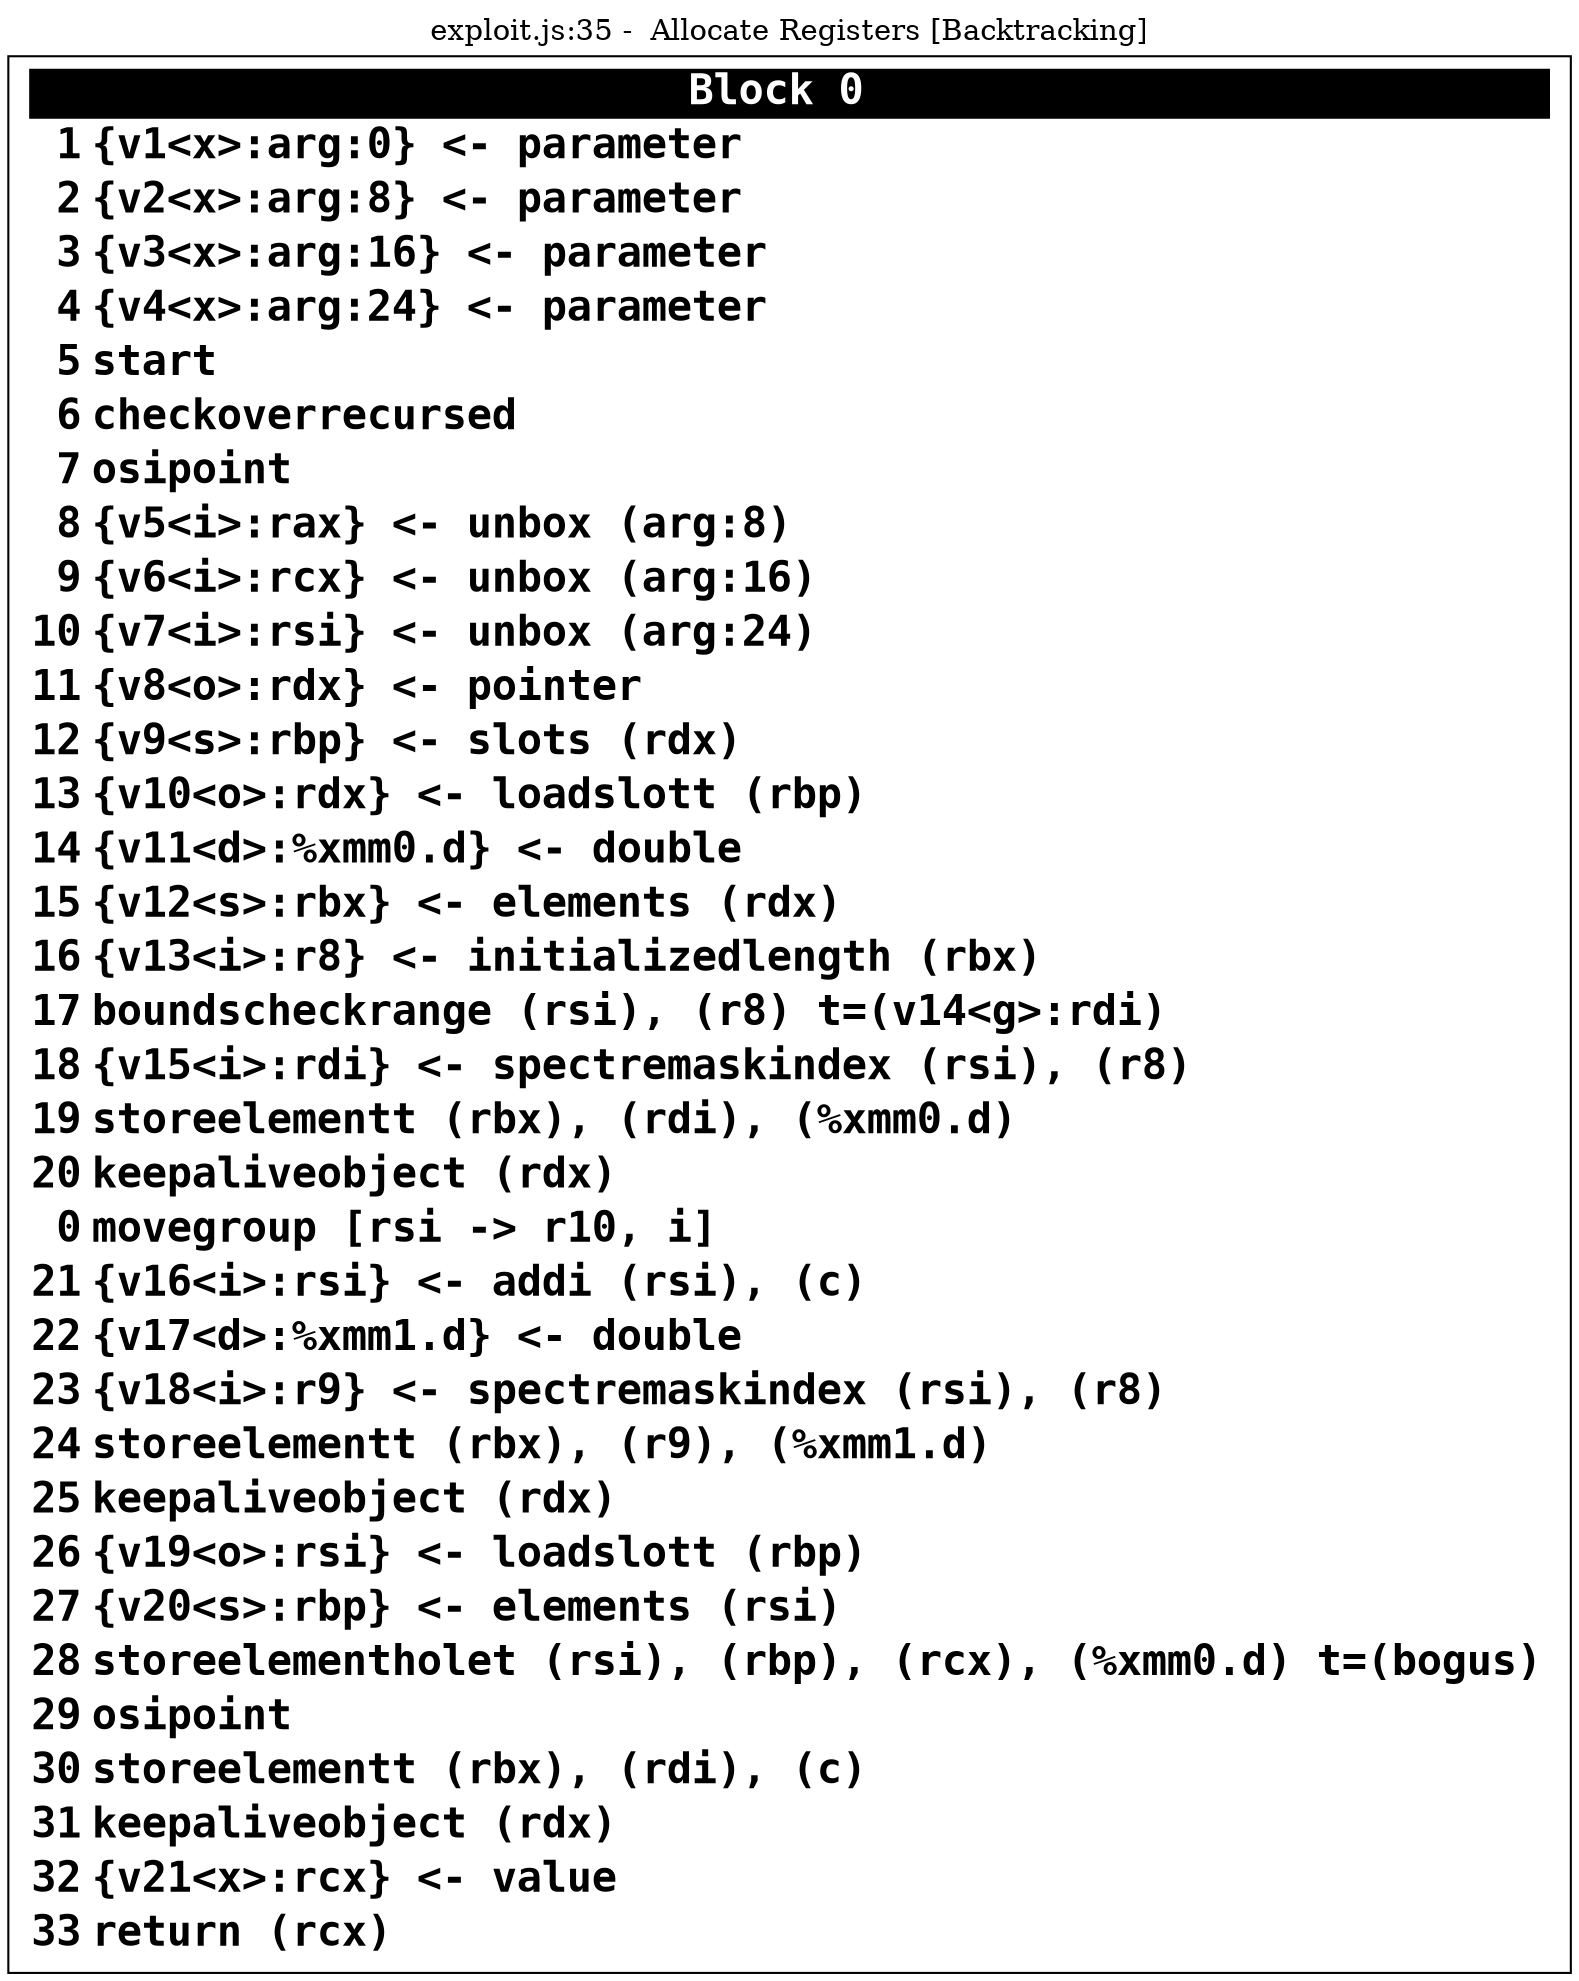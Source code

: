 digraph {
labelloc = t;
labelfontsize = 30;
label = "exploit.js:35 -  Allocate Registers [Backtracking]";
  rankdir=TB
  splines=true

  "Block0" [ shape=box fontsize=20 fontname="Consolas Bold" label=<<table border="0" cellborder="0" cellpadding="1"><tr><td align="center" bgcolor="black" colspan="3"><font color="white">Block 0 </font></td></tr><tr><td align="right" port="i1">1</td><td align="left">{v1&lt;x&gt;:arg:0} &lt;- parameter</td></tr><tr><td align="right" port="i2">2</td><td align="left">{v2&lt;x&gt;:arg:8} &lt;- parameter</td></tr><tr><td align="right" port="i3">3</td><td align="left">{v3&lt;x&gt;:arg:16} &lt;- parameter</td></tr><tr><td align="right" port="i4">4</td><td align="left">{v4&lt;x&gt;:arg:24} &lt;- parameter</td></tr><tr><td align="right" port="i5">5</td><td align="left">start</td></tr><tr><td align="right" port="i6">6</td><td align="left">checkoverrecursed</td></tr><tr><td align="right" port="i7">7</td><td align="left">osipoint</td></tr><tr><td align="right" port="i8">8</td><td align="left">{v5&lt;i&gt;:rax} &lt;- unbox (arg:8)</td></tr><tr><td align="right" port="i9">9</td><td align="left">{v6&lt;i&gt;:rcx} &lt;- unbox (arg:16)</td></tr><tr><td align="right" port="i10">10</td><td align="left">{v7&lt;i&gt;:rsi} &lt;- unbox (arg:24)</td></tr><tr><td align="right" port="i11">11</td><td align="left">{v8&lt;o&gt;:rdx} &lt;- pointer</td></tr><tr><td align="right" port="i12">12</td><td align="left">{v9&lt;s&gt;:rbp} &lt;- slots (rdx)</td></tr><tr><td align="right" port="i13">13</td><td align="left">{v10&lt;o&gt;:rdx} &lt;- loadslott (rbp)</td></tr><tr><td align="right" port="i14">14</td><td align="left">{v11&lt;d&gt;:%xmm0.d} &lt;- double</td></tr><tr><td align="right" port="i15">15</td><td align="left">{v12&lt;s&gt;:rbx} &lt;- elements (rdx)</td></tr><tr><td align="right" port="i16">16</td><td align="left">{v13&lt;i&gt;:r8} &lt;- initializedlength (rbx)</td></tr><tr><td align="right" port="i17">17</td><td align="left">boundscheckrange (rsi), (r8) t=(v14&lt;g&gt;:rdi)</td></tr><tr><td align="right" port="i18">18</td><td align="left">{v15&lt;i&gt;:rdi} &lt;- spectremaskindex (rsi), (r8)</td></tr><tr><td align="right" port="i19">19</td><td align="left">storeelementt (rbx), (rdi), (%xmm0.d)</td></tr><tr><td align="right" port="i20">20</td><td align="left">keepaliveobject (rdx)</td></tr><tr><td align="right" port="i0">0</td><td align="left">movegroup [rsi -&gt; r10, i]</td></tr><tr><td align="right" port="i21">21</td><td align="left">{v16&lt;i&gt;:rsi} &lt;- addi (rsi), (c)</td></tr><tr><td align="right" port="i22">22</td><td align="left">{v17&lt;d&gt;:%xmm1.d} &lt;- double</td></tr><tr><td align="right" port="i23">23</td><td align="left">{v18&lt;i&gt;:r9} &lt;- spectremaskindex (rsi), (r8)</td></tr><tr><td align="right" port="i24">24</td><td align="left">storeelementt (rbx), (r9), (%xmm1.d)</td></tr><tr><td align="right" port="i25">25</td><td align="left">keepaliveobject (rdx)</td></tr><tr><td align="right" port="i26">26</td><td align="left">{v19&lt;o&gt;:rsi} &lt;- loadslott (rbp)</td></tr><tr><td align="right" port="i27">27</td><td align="left">{v20&lt;s&gt;:rbp} &lt;- elements (rsi)</td></tr><tr><td align="right" port="i28">28</td><td align="left">storeelementholet (rsi), (rbp), (rcx), (%xmm0.d) t=(bogus)</td></tr><tr><td align="right" port="i29">29</td><td align="left">osipoint</td></tr><tr><td align="right" port="i30">30</td><td align="left">storeelementt (rbx), (rdi), (c)</td></tr><tr><td align="right" port="i31">31</td><td align="left">keepaliveobject (rdx)</td></tr><tr><td align="right" port="i32">32</td><td align="left">{v21&lt;x&gt;:rcx} &lt;- value</td></tr><tr><td align="right" port="i33">33</td><td align="left">return (rcx)</td></tr></table>> ] ;

}
